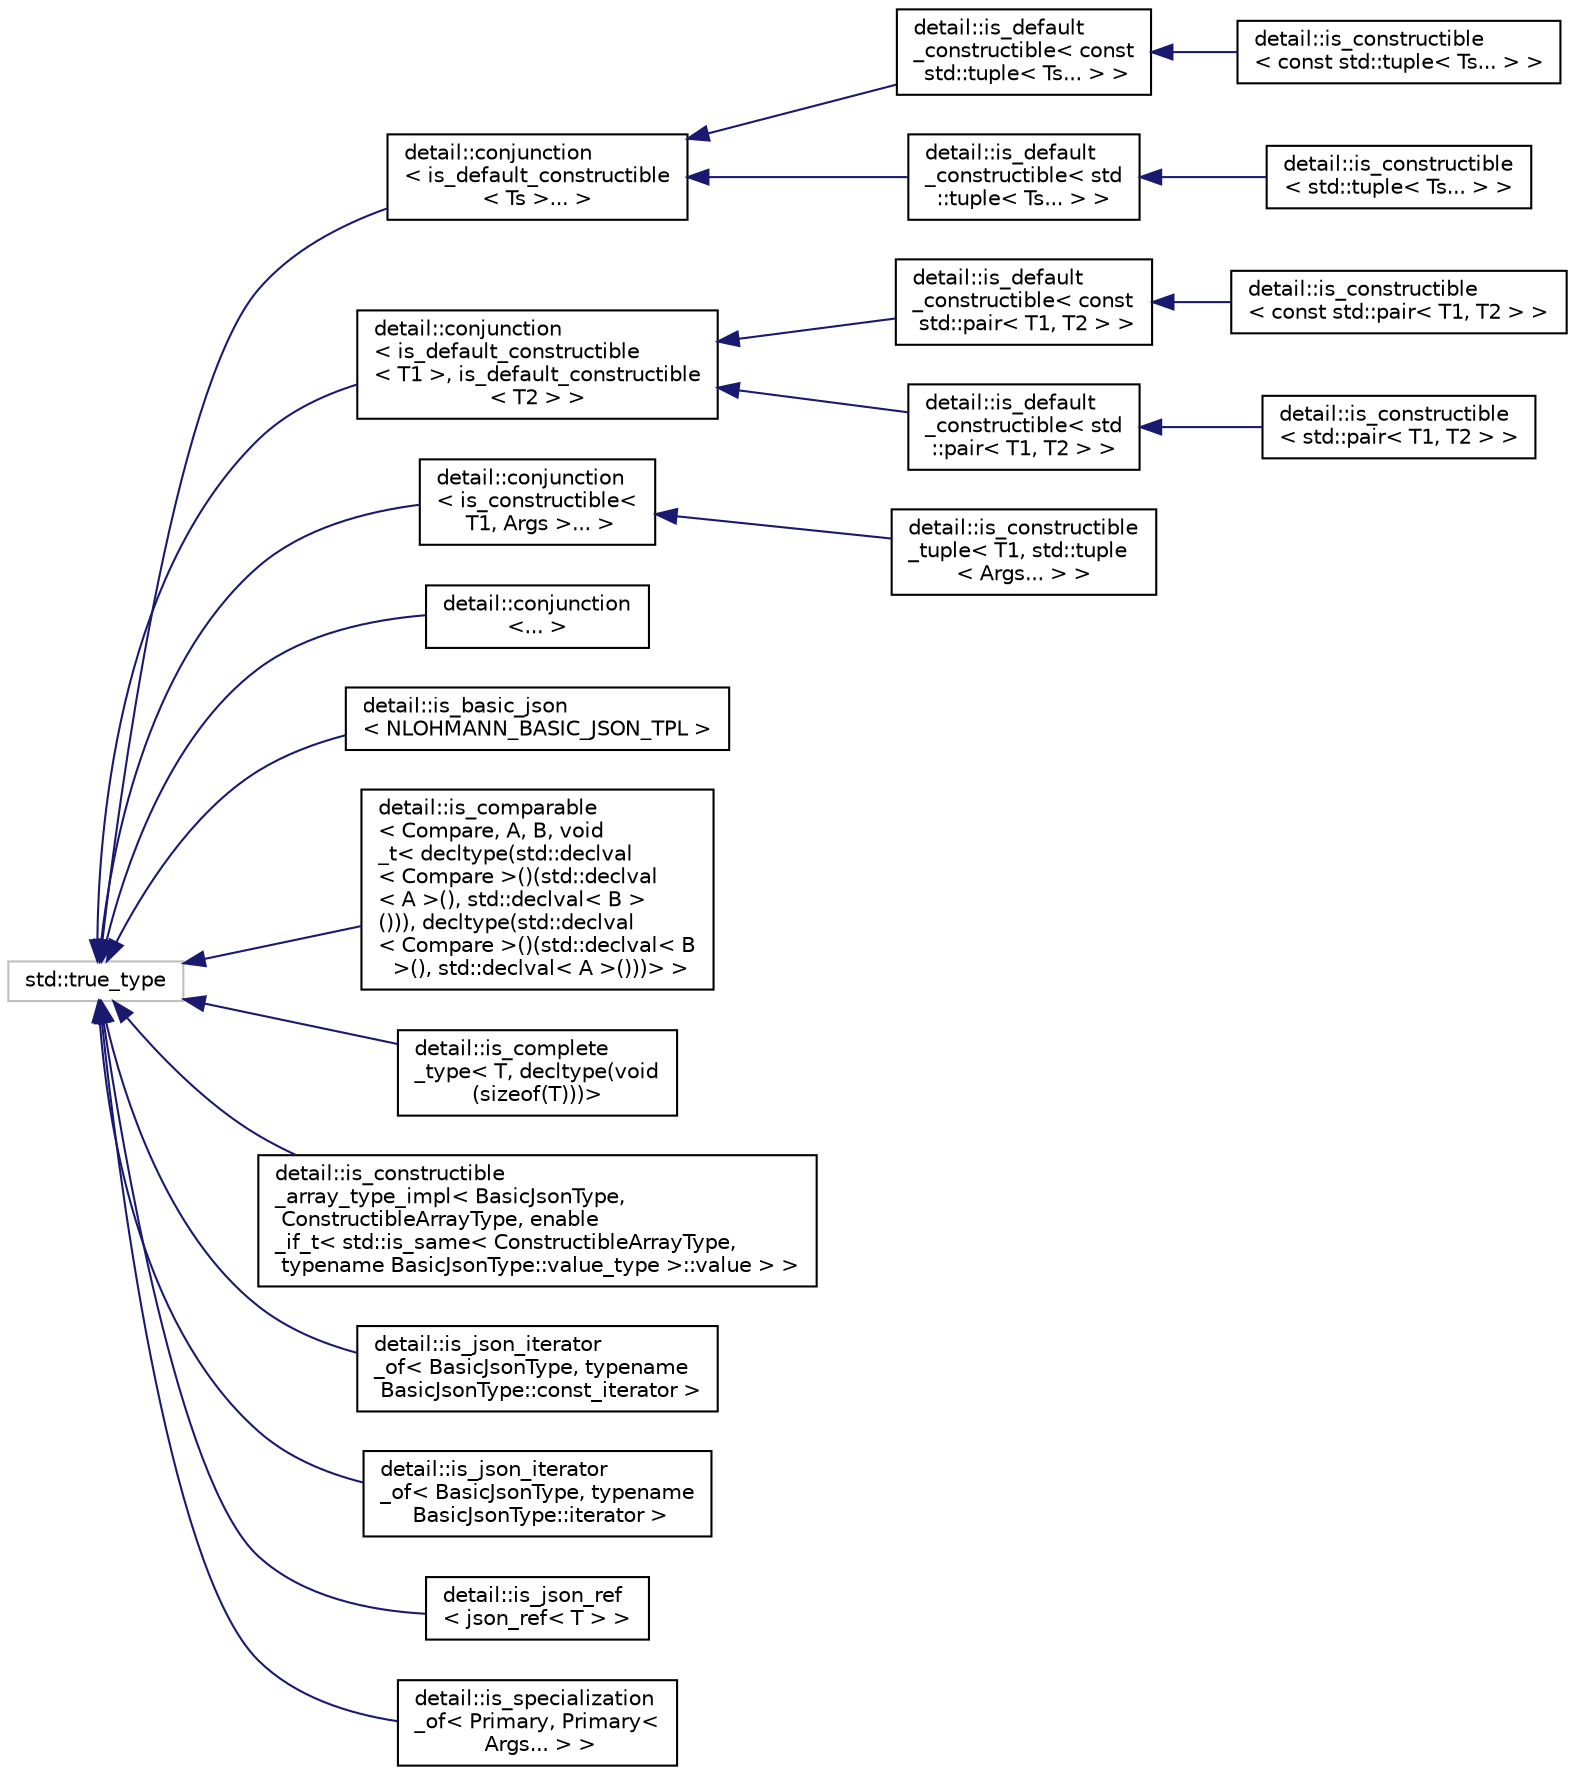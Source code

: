 digraph "Graphical Class Hierarchy"
{
 // LATEX_PDF_SIZE
  edge [fontname="Helvetica",fontsize="10",labelfontname="Helvetica",labelfontsize="10"];
  node [fontname="Helvetica",fontsize="10",shape=record];
  rankdir="LR";
  Node154 [label="std::true_type",height=0.2,width=0.4,color="grey75", fillcolor="white", style="filled",tooltip=" "];
  Node154 -> Node0 [dir="back",color="midnightblue",fontsize="10",style="solid",fontname="Helvetica"];
  Node0 [label="detail::conjunction\l\< is_default_constructible\l\< Ts \>... \>",height=0.2,width=0.4,color="black", fillcolor="white", style="filled",URL="$structdetail_1_1conjunction.html",tooltip=" "];
  Node0 -> Node1 [dir="back",color="midnightblue",fontsize="10",style="solid",fontname="Helvetica"];
  Node1 [label="detail::is_default\l_constructible\< const\l std::tuple\< Ts... \> \>",height=0.2,width=0.4,color="black", fillcolor="white", style="filled",URL="$structdetail_1_1is__default__constructible_3_01const_01std_1_1tuple_3_01Ts_8_8_8_01_4_01_4.html",tooltip=" "];
  Node1 -> Node2 [dir="back",color="midnightblue",fontsize="10",style="solid",fontname="Helvetica"];
  Node2 [label="detail::is_constructible\l\< const std::tuple\< Ts... \> \>",height=0.2,width=0.4,color="black", fillcolor="white", style="filled",URL="$structdetail_1_1is__constructible_3_01const_01std_1_1tuple_3_01Ts_8_8_8_01_4_01_4.html",tooltip=" "];
  Node0 -> Node3 [dir="back",color="midnightblue",fontsize="10",style="solid",fontname="Helvetica"];
  Node3 [label="detail::is_default\l_constructible\< std\l::tuple\< Ts... \> \>",height=0.2,width=0.4,color="black", fillcolor="white", style="filled",URL="$structdetail_1_1is__default__constructible_3_01std_1_1tuple_3_01Ts_8_8_8_01_4_01_4.html",tooltip=" "];
  Node3 -> Node4 [dir="back",color="midnightblue",fontsize="10",style="solid",fontname="Helvetica"];
  Node4 [label="detail::is_constructible\l\< std::tuple\< Ts... \> \>",height=0.2,width=0.4,color="black", fillcolor="white", style="filled",URL="$structdetail_1_1is__constructible_3_01std_1_1tuple_3_01Ts_8_8_8_01_4_01_4.html",tooltip=" "];
  Node154 -> Node160 [dir="back",color="midnightblue",fontsize="10",style="solid",fontname="Helvetica"];
  Node160 [label="detail::conjunction\l\< is_default_constructible\l\< T1 \>, is_default_constructible\l\< T2 \> \>",height=0.2,width=0.4,color="black", fillcolor="white", style="filled",URL="$structdetail_1_1conjunction.html",tooltip=" "];
  Node160 -> Node161 [dir="back",color="midnightblue",fontsize="10",style="solid",fontname="Helvetica"];
  Node161 [label="detail::is_default\l_constructible\< const\l std::pair\< T1, T2 \> \>",height=0.2,width=0.4,color="black", fillcolor="white", style="filled",URL="$structdetail_1_1is__default__constructible_3_01const_01std_1_1pair_3_01T1_00_01T2_01_4_01_4.html",tooltip=" "];
  Node161 -> Node162 [dir="back",color="midnightblue",fontsize="10",style="solid",fontname="Helvetica"];
  Node162 [label="detail::is_constructible\l\< const std::pair\< T1, T2 \> \>",height=0.2,width=0.4,color="black", fillcolor="white", style="filled",URL="$structdetail_1_1is__constructible_3_01const_01std_1_1pair_3_01T1_00_01T2_01_4_01_4.html",tooltip=" "];
  Node160 -> Node163 [dir="back",color="midnightblue",fontsize="10",style="solid",fontname="Helvetica"];
  Node163 [label="detail::is_default\l_constructible\< std\l::pair\< T1, T2 \> \>",height=0.2,width=0.4,color="black", fillcolor="white", style="filled",URL="$structdetail_1_1is__default__constructible_3_01std_1_1pair_3_01T1_00_01T2_01_4_01_4.html",tooltip=" "];
  Node163 -> Node164 [dir="back",color="midnightblue",fontsize="10",style="solid",fontname="Helvetica"];
  Node164 [label="detail::is_constructible\l\< std::pair\< T1, T2 \> \>",height=0.2,width=0.4,color="black", fillcolor="white", style="filled",URL="$structdetail_1_1is__constructible_3_01std_1_1pair_3_01T1_00_01T2_01_4_01_4.html",tooltip=" "];
  Node154 -> Node165 [dir="back",color="midnightblue",fontsize="10",style="solid",fontname="Helvetica"];
  Node165 [label="detail::conjunction\l\< is_constructible\<\l T1, Args \>... \>",height=0.2,width=0.4,color="black", fillcolor="white", style="filled",URL="$structdetail_1_1conjunction.html",tooltip=" "];
  Node165 -> Node166 [dir="back",color="midnightblue",fontsize="10",style="solid",fontname="Helvetica"];
  Node166 [label="detail::is_constructible\l_tuple\< T1, std::tuple\l\< Args... \> \>",height=0.2,width=0.4,color="black", fillcolor="white", style="filled",URL="$structdetail_1_1is__constructible__tuple_3_01T1_00_01std_1_1tuple_3_01Args_8_8_8_01_4_01_4.html",tooltip=" "];
  Node154 -> Node167 [dir="back",color="midnightblue",fontsize="10",style="solid",fontname="Helvetica"];
  Node167 [label="detail::conjunction\l\<... \>",height=0.2,width=0.4,color="black", fillcolor="white", style="filled",URL="$structdetail_1_1conjunction.html",tooltip=" "];
  Node154 -> Node168 [dir="back",color="midnightblue",fontsize="10",style="solid",fontname="Helvetica"];
  Node168 [label="detail::is_basic_json\l\< NLOHMANN_BASIC_JSON_TPL \>",height=0.2,width=0.4,color="black", fillcolor="white", style="filled",URL="$structdetail_1_1is__basic__json_3_01NLOHMANN__BASIC__JSON__TPL_01_4.html",tooltip=" "];
  Node154 -> Node169 [dir="back",color="midnightblue",fontsize="10",style="solid",fontname="Helvetica"];
  Node169 [label="detail::is_comparable\l\< Compare, A, B, void\l_t\< decltype(std::declval\l\< Compare \>()(std::declval\l\< A \>(), std::declval\< B \>\l())), decltype(std::declval\l\< Compare \>()(std::declval\< B\l \>(), std::declval\< A \>()))\> \>",height=0.2,width=0.4,color="black", fillcolor="white", style="filled",URL="$structdetail_1_1is__comparable_3_01Compare_00_01A_00_01B_00_01void__t_3_01decltype_07std_1_1decle5e3400d312093eca0a7154409c6a227.html",tooltip=" "];
  Node154 -> Node170 [dir="back",color="midnightblue",fontsize="10",style="solid",fontname="Helvetica"];
  Node170 [label="detail::is_complete\l_type\< T, decltype(void\l(sizeof(T)))\>",height=0.2,width=0.4,color="black", fillcolor="white", style="filled",URL="$structdetail_1_1is__complete__type_3_01T_00_01decltype_07void_07sizeof_07T_08_08_08_4.html",tooltip=" "];
  Node154 -> Node171 [dir="back",color="midnightblue",fontsize="10",style="solid",fontname="Helvetica"];
  Node171 [label="detail::is_constructible\l_array_type_impl\< BasicJsonType,\l ConstructibleArrayType, enable\l_if_t\< std::is_same\< ConstructibleArrayType,\l typename BasicJsonType::value_type \>::value \> \>",height=0.2,width=0.4,color="black", fillcolor="white", style="filled",URL="$structdetail_1_1is__constructible__array__type__impl_3_01BasicJsonType_00_01ConstructibleArrayTyff4af2af9684a1cc8580410ec8c319a4.html",tooltip=" "];
  Node154 -> Node172 [dir="back",color="midnightblue",fontsize="10",style="solid",fontname="Helvetica"];
  Node172 [label="detail::is_json_iterator\l_of\< BasicJsonType, typename\l BasicJsonType::const_iterator \>",height=0.2,width=0.4,color="black", fillcolor="white", style="filled",URL="$structdetail_1_1is__json__iterator__of_3_01BasicJsonType_00_01typename_01BasicJsonType_1_1const__iterator_01_4.html",tooltip=" "];
  Node154 -> Node173 [dir="back",color="midnightblue",fontsize="10",style="solid",fontname="Helvetica"];
  Node173 [label="detail::is_json_iterator\l_of\< BasicJsonType, typename\l BasicJsonType::iterator \>",height=0.2,width=0.4,color="black", fillcolor="white", style="filled",URL="$structdetail_1_1is__json__iterator__of_3_01BasicJsonType_00_01typename_01BasicJsonType_1_1iterator_01_4.html",tooltip=" "];
  Node154 -> Node174 [dir="back",color="midnightblue",fontsize="10",style="solid",fontname="Helvetica"];
  Node174 [label="detail::is_json_ref\l\< json_ref\< T \> \>",height=0.2,width=0.4,color="black", fillcolor="white", style="filled",URL="$structdetail_1_1is__json__ref_3_01json__ref_3_01T_01_4_01_4.html",tooltip=" "];
  Node154 -> Node175 [dir="back",color="midnightblue",fontsize="10",style="solid",fontname="Helvetica"];
  Node175 [label="detail::is_specialization\l_of\< Primary, Primary\<\l Args... \> \>",height=0.2,width=0.4,color="black", fillcolor="white", style="filled",URL="$structdetail_1_1is__specialization__of_3_01Primary_00_01Primary_3_01Args_8_8_8_01_4_01_4.html",tooltip=" "];
}
